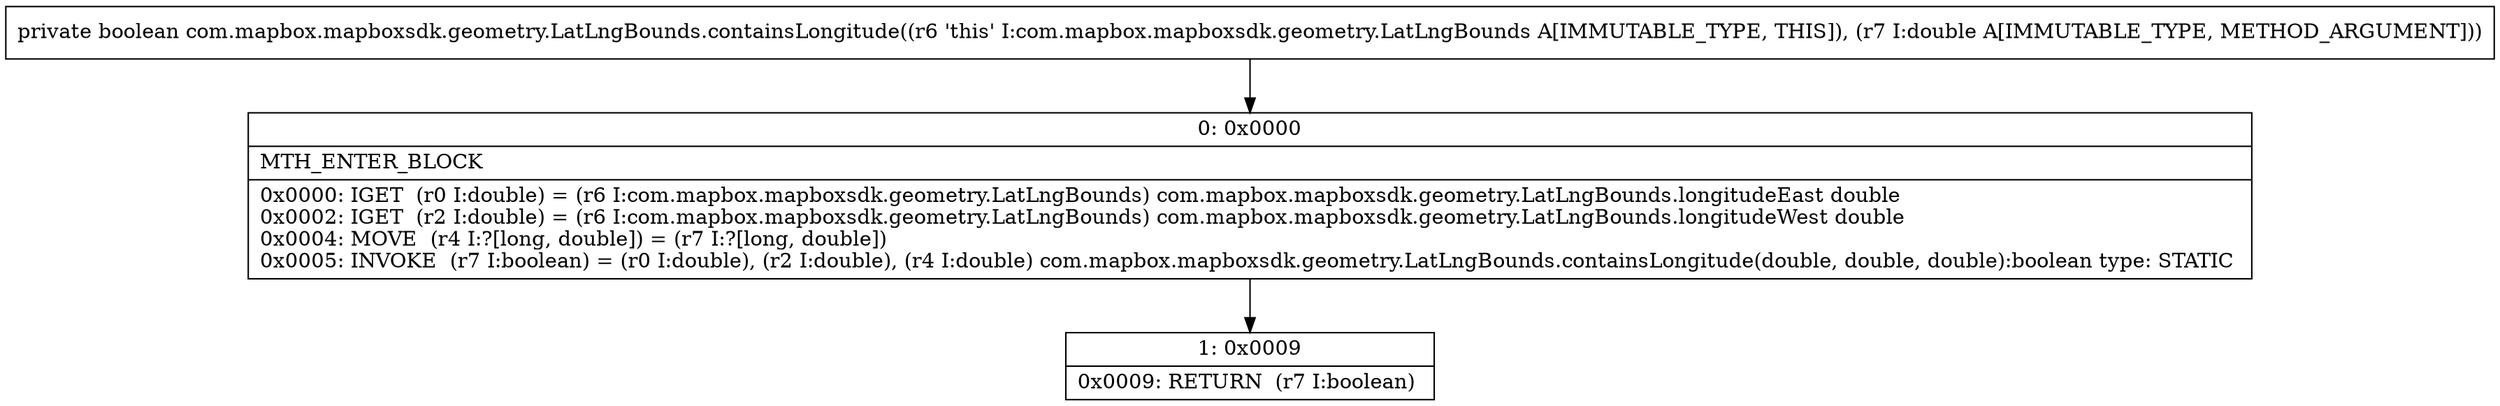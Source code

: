 digraph "CFG forcom.mapbox.mapboxsdk.geometry.LatLngBounds.containsLongitude(D)Z" {
Node_0 [shape=record,label="{0\:\ 0x0000|MTH_ENTER_BLOCK\l|0x0000: IGET  (r0 I:double) = (r6 I:com.mapbox.mapboxsdk.geometry.LatLngBounds) com.mapbox.mapboxsdk.geometry.LatLngBounds.longitudeEast double \l0x0002: IGET  (r2 I:double) = (r6 I:com.mapbox.mapboxsdk.geometry.LatLngBounds) com.mapbox.mapboxsdk.geometry.LatLngBounds.longitudeWest double \l0x0004: MOVE  (r4 I:?[long, double]) = (r7 I:?[long, double]) \l0x0005: INVOKE  (r7 I:boolean) = (r0 I:double), (r2 I:double), (r4 I:double) com.mapbox.mapboxsdk.geometry.LatLngBounds.containsLongitude(double, double, double):boolean type: STATIC \l}"];
Node_1 [shape=record,label="{1\:\ 0x0009|0x0009: RETURN  (r7 I:boolean) \l}"];
MethodNode[shape=record,label="{private boolean com.mapbox.mapboxsdk.geometry.LatLngBounds.containsLongitude((r6 'this' I:com.mapbox.mapboxsdk.geometry.LatLngBounds A[IMMUTABLE_TYPE, THIS]), (r7 I:double A[IMMUTABLE_TYPE, METHOD_ARGUMENT])) }"];
MethodNode -> Node_0;
Node_0 -> Node_1;
}

